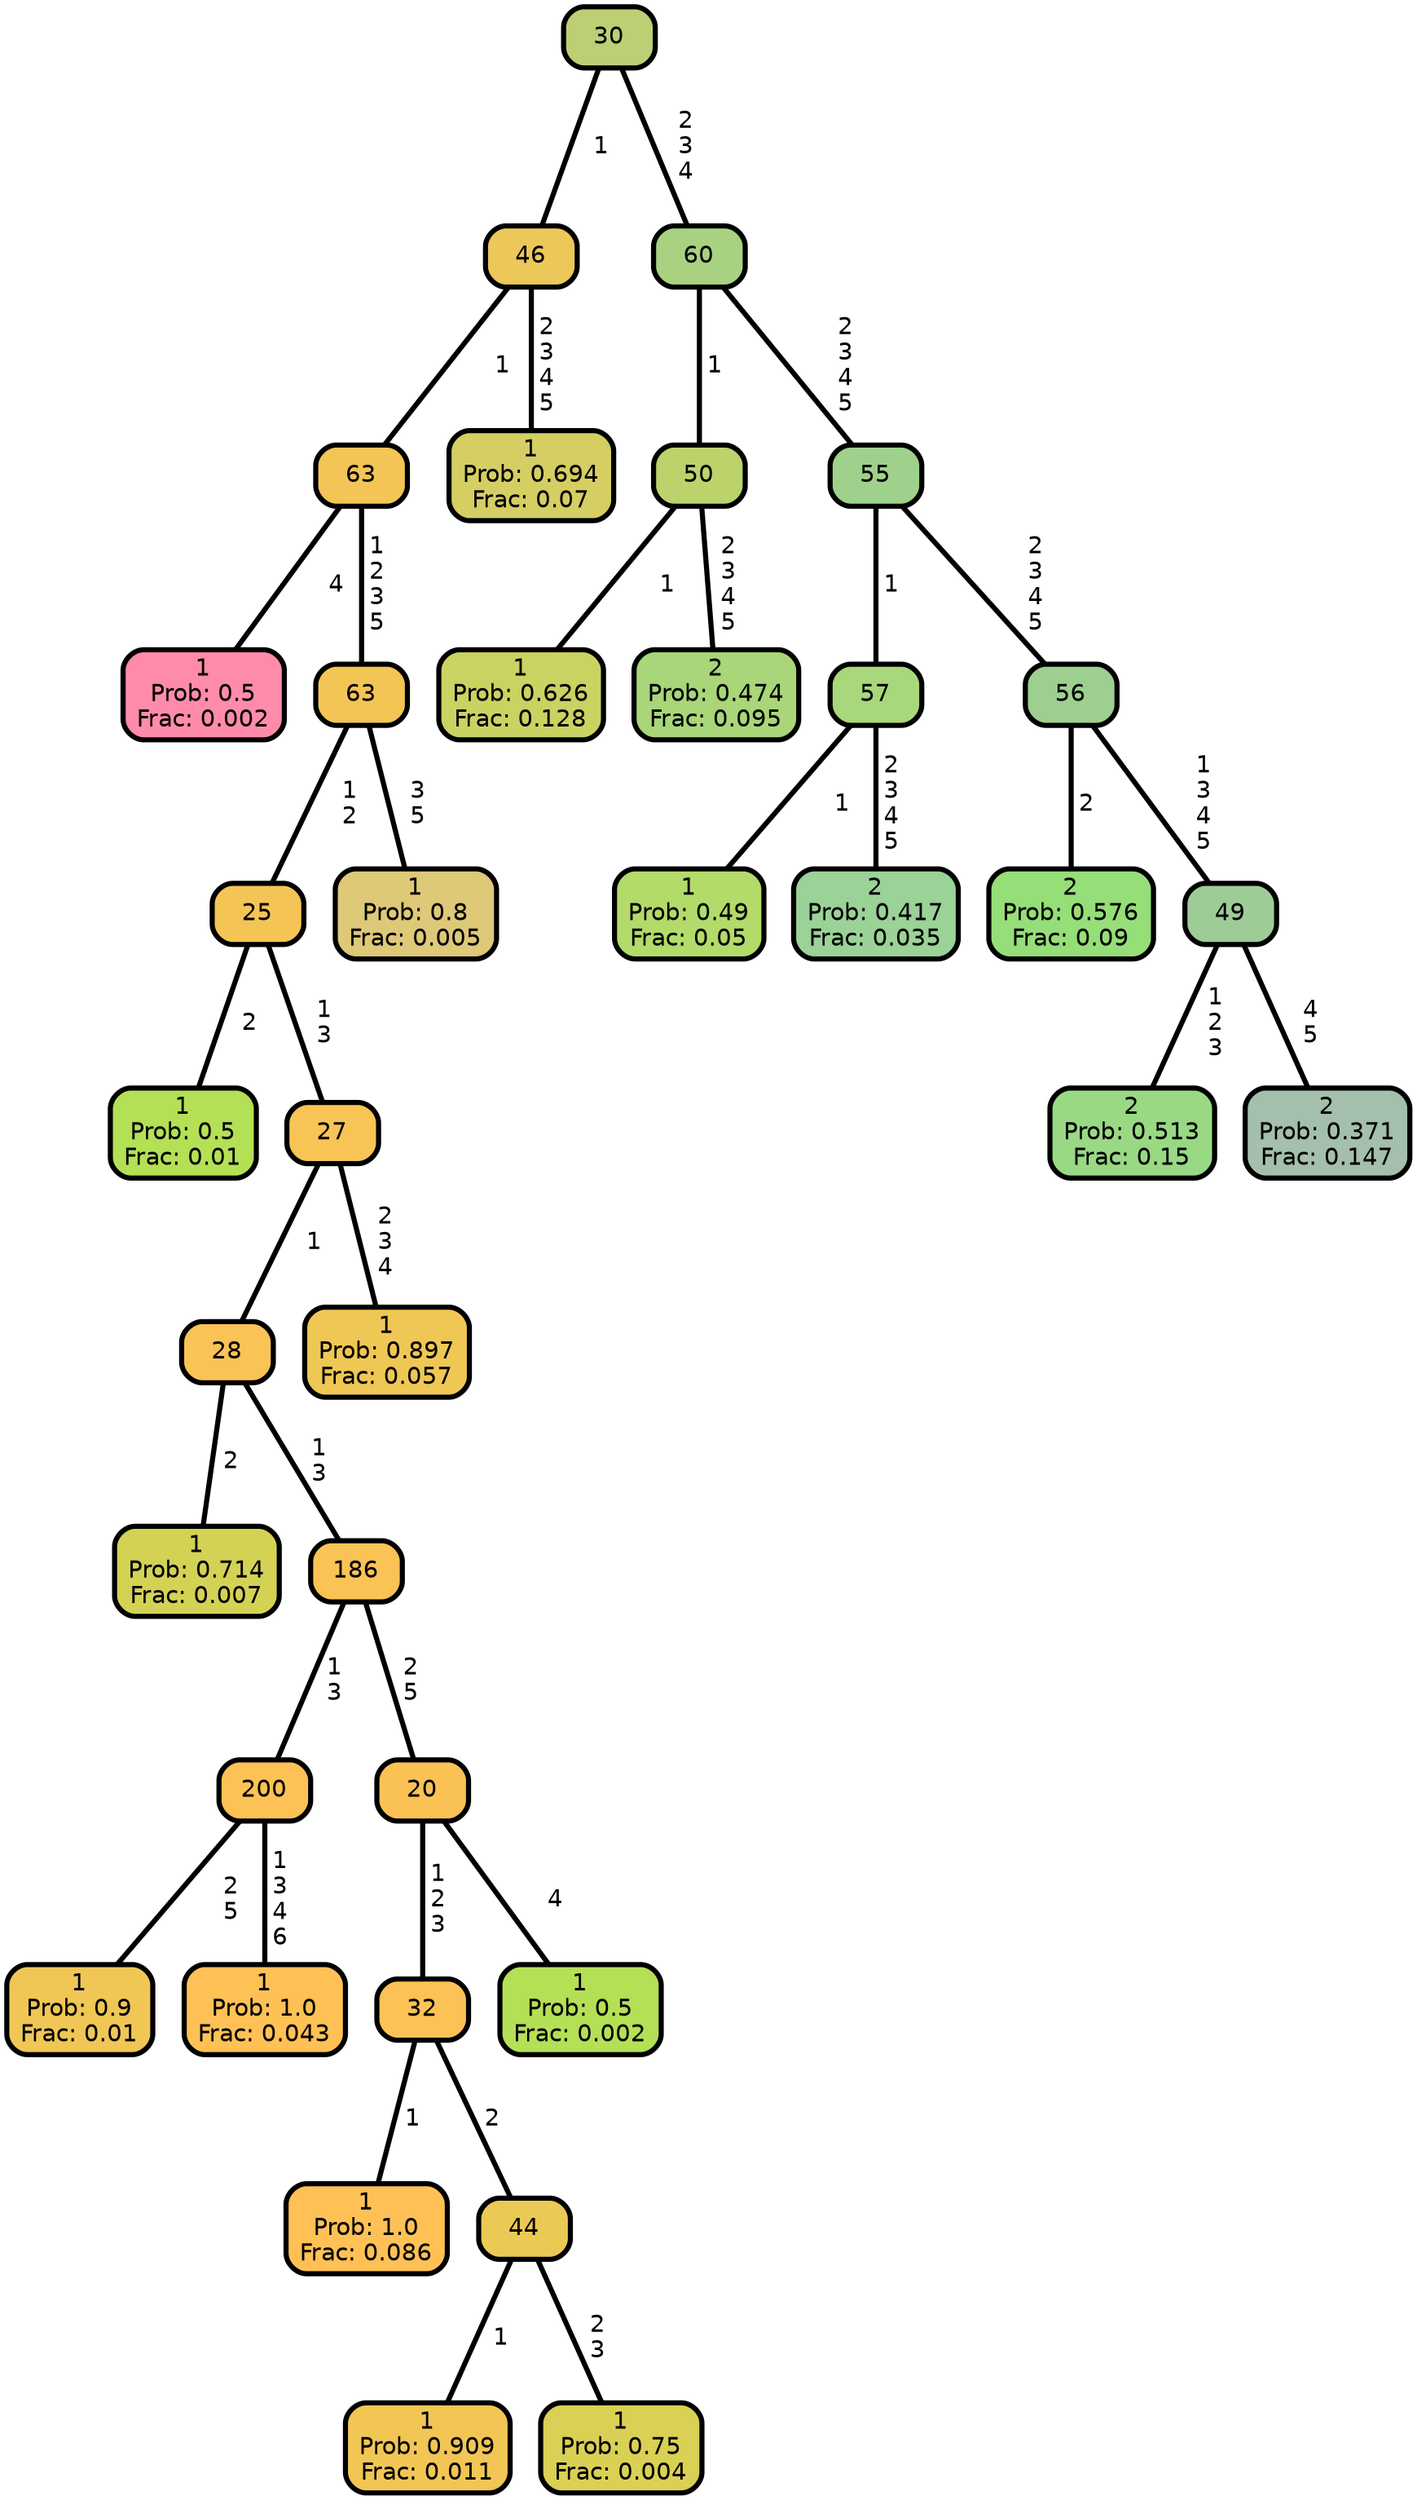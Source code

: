 graph Tree {
node [shape=box, style="filled, rounded",color="black",penwidth="3",fontcolor="black",                 fontname=helvetica] ;
graph [ranksep="0 equally", splines=straight,                 bgcolor=transparent, dpi=200] ;
edge [fontname=helvetica, color=black] ;
0 [label="1
Prob: 0.5
Frac: 0.002", fillcolor="#ff8baa"] ;
1 [label="63", fillcolor="#f3c556"] ;
2 [label="1
Prob: 0.5
Frac: 0.01", fillcolor="#b4e055"] ;
3 [label="25", fillcolor="#f4c555"] ;
4 [label="1
Prob: 0.714
Frac: 0.007", fillcolor="#d4d255"] ;
5 [label="28", fillcolor="#f9c355"] ;
6 [label="1
Prob: 0.9
Frac: 0.01", fillcolor="#f0c755"] ;
7 [label="200", fillcolor="#fcc255"] ;
8 [label="1
Prob: 1.0
Frac: 0.043", fillcolor="#ffc155"] ;
9 [label="186", fillcolor="#fbc255"] ;
10 [label="1
Prob: 1.0
Frac: 0.086", fillcolor="#ffc155"] ;
11 [label="32", fillcolor="#fcc255"] ;
12 [label="1
Prob: 0.909
Frac: 0.011", fillcolor="#f1c655"] ;
13 [label="44", fillcolor="#ebc955"] ;
14 [label="1
Prob: 0.75
Frac: 0.004", fillcolor="#d9d055"] ;
15 [label="20", fillcolor="#fac255"] ;
16 [label="1
Prob: 0.5
Frac: 0.002", fillcolor="#b4e055"] ;
17 [label="27", fillcolor="#f7c455"] ;
18 [label="1
Prob: 0.897
Frac: 0.057", fillcolor="#efc755"] ;
19 [label="63", fillcolor="#f3c555"] ;
20 [label="1
Prob: 0.8
Frac: 0.005", fillcolor="#ddc977"] ;
21 [label="46", fillcolor="#ecc759"] ;
22 [label="1
Prob: 0.694
Frac: 0.07", fillcolor="#d4ce63"] ;
23 [label="30", fillcolor="#bdcf75"] ;
24 [label="1
Prob: 0.626
Frac: 0.128", fillcolor="#cad261"] ;
25 [label="50", fillcolor="#bcd36b"] ;
26 [label="2
Prob: 0.474
Frac: 0.095", fillcolor="#a8d678"] ;
27 [label="60", fillcolor="#a8d282"] ;
28 [label="1
Prob: 0.49
Frac: 0.05", fillcolor="#b3db69"] ;
29 [label="57", fillcolor="#a9d77c"] ;
30 [label="2
Prob: 0.417
Frac: 0.035", fillcolor="#9bd297"] ;
31 [label="55", fillcolor="#9fd18c"] ;
32 [label="2
Prob: 0.576
Frac: 0.09", fillcolor="#96de78"] ;
33 [label="56", fillcolor="#9dd090"] ;
34 [label="2
Prob: 0.513
Frac: 0.15", fillcolor="#99d984"] ;
35 [label="49", fillcolor="#9ecc97"] ;
36 [label="2
Prob: 0.371
Frac: 0.147", fillcolor="#a4bfab"] ;
1 -- 0 [label=" 4",penwidth=3] ;
1 -- 19 [label=" 1\n 2\n 3\n 5",penwidth=3] ;
3 -- 2 [label=" 2",penwidth=3] ;
3 -- 17 [label=" 1\n 3",penwidth=3] ;
5 -- 4 [label=" 2",penwidth=3] ;
5 -- 9 [label=" 1\n 3",penwidth=3] ;
7 -- 6 [label=" 2\n 5",penwidth=3] ;
7 -- 8 [label=" 1\n 3\n 4\n 6",penwidth=3] ;
9 -- 7 [label=" 1\n 3",penwidth=3] ;
9 -- 15 [label=" 2\n 5",penwidth=3] ;
11 -- 10 [label=" 1",penwidth=3] ;
11 -- 13 [label=" 2",penwidth=3] ;
13 -- 12 [label=" 1",penwidth=3] ;
13 -- 14 [label=" 2\n 3",penwidth=3] ;
15 -- 11 [label=" 1\n 2\n 3",penwidth=3] ;
15 -- 16 [label=" 4",penwidth=3] ;
17 -- 5 [label=" 1",penwidth=3] ;
17 -- 18 [label=" 2\n 3\n 4",penwidth=3] ;
19 -- 3 [label=" 1\n 2",penwidth=3] ;
19 -- 20 [label=" 3\n 5",penwidth=3] ;
21 -- 1 [label=" 1",penwidth=3] ;
21 -- 22 [label=" 2\n 3\n 4\n 5",penwidth=3] ;
23 -- 21 [label=" 1",penwidth=3] ;
23 -- 27 [label=" 2\n 3\n 4",penwidth=3] ;
25 -- 24 [label=" 1",penwidth=3] ;
25 -- 26 [label=" 2\n 3\n 4\n 5",penwidth=3] ;
27 -- 25 [label=" 1",penwidth=3] ;
27 -- 31 [label=" 2\n 3\n 4\n 5",penwidth=3] ;
29 -- 28 [label=" 1",penwidth=3] ;
29 -- 30 [label=" 2\n 3\n 4\n 5",penwidth=3] ;
31 -- 29 [label=" 1",penwidth=3] ;
31 -- 33 [label=" 2\n 3\n 4\n 5",penwidth=3] ;
33 -- 32 [label=" 2",penwidth=3] ;
33 -- 35 [label=" 1\n 3\n 4\n 5",penwidth=3] ;
35 -- 34 [label=" 1\n 2\n 3",penwidth=3] ;
35 -- 36 [label=" 4\n 5",penwidth=3] ;
{rank = same;}}